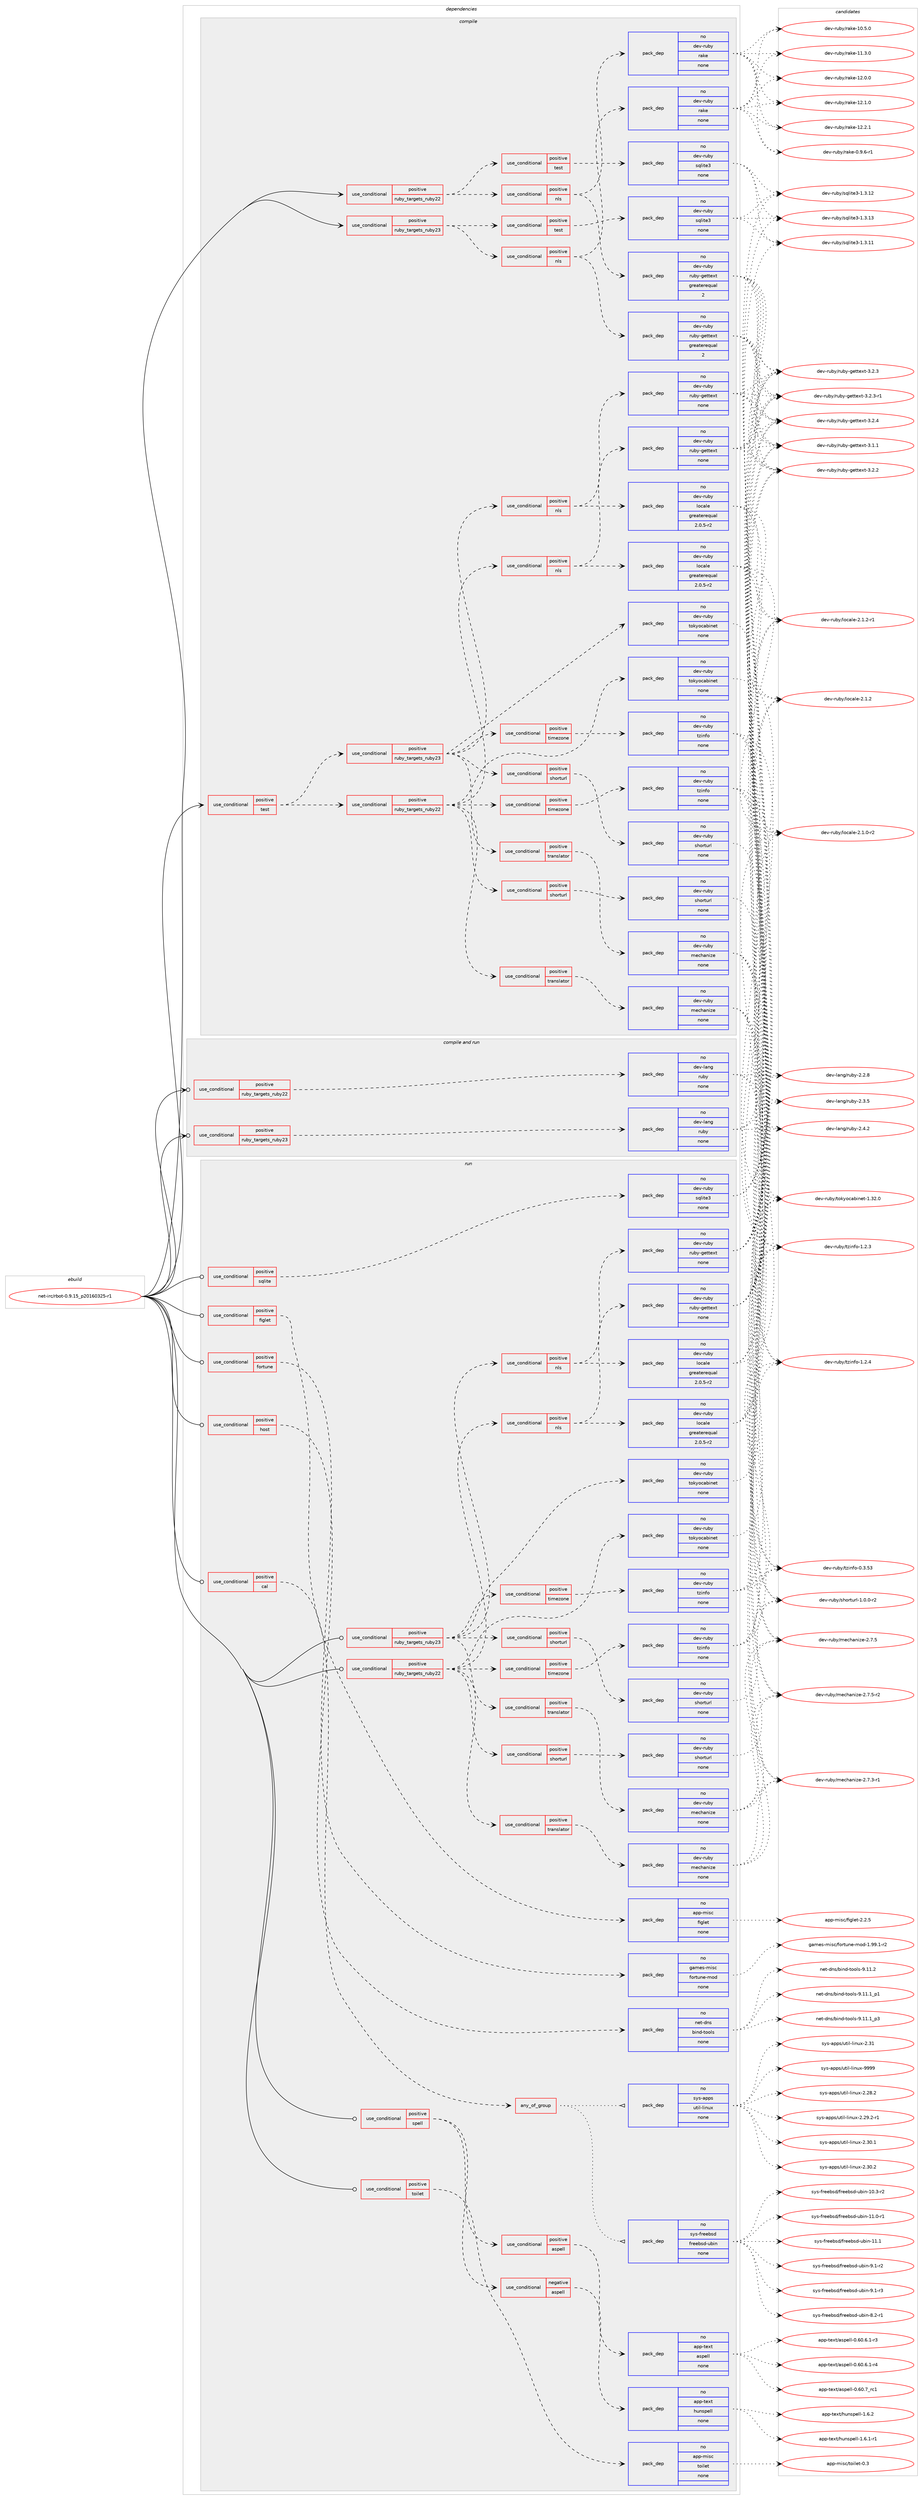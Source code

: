 digraph prolog {

# *************
# Graph options
# *************

newrank=true;
concentrate=true;
compound=true;
graph [rankdir=LR,fontname=Helvetica,fontsize=10,ranksep=1.5];#, ranksep=2.5, nodesep=0.2];
edge  [arrowhead=vee];
node  [fontname=Helvetica,fontsize=10];

# **********
# The ebuild
# **********

subgraph cluster_leftcol {
color=gray;
rank=same;
label=<<i>ebuild</i>>;
id [label="net-irc/rbot-0.9.15_p20160325-r1", color=red, width=4, href="../net-irc/rbot-0.9.15_p20160325-r1.svg"];
}

# ****************
# The dependencies
# ****************

subgraph cluster_midcol {
color=gray;
label=<<i>dependencies</i>>;
subgraph cluster_compile {
fillcolor="#eeeeee";
style=filled;
label=<<i>compile</i>>;
subgraph cond102681 {
dependency415077 [label=<<TABLE BORDER="0" CELLBORDER="1" CELLSPACING="0" CELLPADDING="4"><TR><TD ROWSPAN="3" CELLPADDING="10">use_conditional</TD></TR><TR><TD>positive</TD></TR><TR><TD>ruby_targets_ruby22</TD></TR></TABLE>>, shape=none, color=red];
subgraph cond102682 {
dependency415078 [label=<<TABLE BORDER="0" CELLBORDER="1" CELLSPACING="0" CELLPADDING="4"><TR><TD ROWSPAN="3" CELLPADDING="10">use_conditional</TD></TR><TR><TD>positive</TD></TR><TR><TD>test</TD></TR></TABLE>>, shape=none, color=red];
subgraph pack305506 {
dependency415079 [label=<<TABLE BORDER="0" CELLBORDER="1" CELLSPACING="0" CELLPADDING="4" WIDTH="220"><TR><TD ROWSPAN="6" CELLPADDING="30">pack_dep</TD></TR><TR><TD WIDTH="110">no</TD></TR><TR><TD>dev-ruby</TD></TR><TR><TD>sqlite3</TD></TR><TR><TD>none</TD></TR><TR><TD></TD></TR></TABLE>>, shape=none, color=blue];
}
dependency415078:e -> dependency415079:w [weight=20,style="dashed",arrowhead="vee"];
}
dependency415077:e -> dependency415078:w [weight=20,style="dashed",arrowhead="vee"];
subgraph cond102683 {
dependency415080 [label=<<TABLE BORDER="0" CELLBORDER="1" CELLSPACING="0" CELLPADDING="4"><TR><TD ROWSPAN="3" CELLPADDING="10">use_conditional</TD></TR><TR><TD>positive</TD></TR><TR><TD>nls</TD></TR></TABLE>>, shape=none, color=red];
subgraph pack305507 {
dependency415081 [label=<<TABLE BORDER="0" CELLBORDER="1" CELLSPACING="0" CELLPADDING="4" WIDTH="220"><TR><TD ROWSPAN="6" CELLPADDING="30">pack_dep</TD></TR><TR><TD WIDTH="110">no</TD></TR><TR><TD>dev-ruby</TD></TR><TR><TD>ruby-gettext</TD></TR><TR><TD>greaterequal</TD></TR><TR><TD>2</TD></TR></TABLE>>, shape=none, color=blue];
}
dependency415080:e -> dependency415081:w [weight=20,style="dashed",arrowhead="vee"];
subgraph pack305508 {
dependency415082 [label=<<TABLE BORDER="0" CELLBORDER="1" CELLSPACING="0" CELLPADDING="4" WIDTH="220"><TR><TD ROWSPAN="6" CELLPADDING="30">pack_dep</TD></TR><TR><TD WIDTH="110">no</TD></TR><TR><TD>dev-ruby</TD></TR><TR><TD>rake</TD></TR><TR><TD>none</TD></TR><TR><TD></TD></TR></TABLE>>, shape=none, color=blue];
}
dependency415080:e -> dependency415082:w [weight=20,style="dashed",arrowhead="vee"];
}
dependency415077:e -> dependency415080:w [weight=20,style="dashed",arrowhead="vee"];
}
id:e -> dependency415077:w [weight=20,style="solid",arrowhead="vee"];
subgraph cond102684 {
dependency415083 [label=<<TABLE BORDER="0" CELLBORDER="1" CELLSPACING="0" CELLPADDING="4"><TR><TD ROWSPAN="3" CELLPADDING="10">use_conditional</TD></TR><TR><TD>positive</TD></TR><TR><TD>ruby_targets_ruby23</TD></TR></TABLE>>, shape=none, color=red];
subgraph cond102685 {
dependency415084 [label=<<TABLE BORDER="0" CELLBORDER="1" CELLSPACING="0" CELLPADDING="4"><TR><TD ROWSPAN="3" CELLPADDING="10">use_conditional</TD></TR><TR><TD>positive</TD></TR><TR><TD>test</TD></TR></TABLE>>, shape=none, color=red];
subgraph pack305509 {
dependency415085 [label=<<TABLE BORDER="0" CELLBORDER="1" CELLSPACING="0" CELLPADDING="4" WIDTH="220"><TR><TD ROWSPAN="6" CELLPADDING="30">pack_dep</TD></TR><TR><TD WIDTH="110">no</TD></TR><TR><TD>dev-ruby</TD></TR><TR><TD>sqlite3</TD></TR><TR><TD>none</TD></TR><TR><TD></TD></TR></TABLE>>, shape=none, color=blue];
}
dependency415084:e -> dependency415085:w [weight=20,style="dashed",arrowhead="vee"];
}
dependency415083:e -> dependency415084:w [weight=20,style="dashed",arrowhead="vee"];
subgraph cond102686 {
dependency415086 [label=<<TABLE BORDER="0" CELLBORDER="1" CELLSPACING="0" CELLPADDING="4"><TR><TD ROWSPAN="3" CELLPADDING="10">use_conditional</TD></TR><TR><TD>positive</TD></TR><TR><TD>nls</TD></TR></TABLE>>, shape=none, color=red];
subgraph pack305510 {
dependency415087 [label=<<TABLE BORDER="0" CELLBORDER="1" CELLSPACING="0" CELLPADDING="4" WIDTH="220"><TR><TD ROWSPAN="6" CELLPADDING="30">pack_dep</TD></TR><TR><TD WIDTH="110">no</TD></TR><TR><TD>dev-ruby</TD></TR><TR><TD>ruby-gettext</TD></TR><TR><TD>greaterequal</TD></TR><TR><TD>2</TD></TR></TABLE>>, shape=none, color=blue];
}
dependency415086:e -> dependency415087:w [weight=20,style="dashed",arrowhead="vee"];
subgraph pack305511 {
dependency415088 [label=<<TABLE BORDER="0" CELLBORDER="1" CELLSPACING="0" CELLPADDING="4" WIDTH="220"><TR><TD ROWSPAN="6" CELLPADDING="30">pack_dep</TD></TR><TR><TD WIDTH="110">no</TD></TR><TR><TD>dev-ruby</TD></TR><TR><TD>rake</TD></TR><TR><TD>none</TD></TR><TR><TD></TD></TR></TABLE>>, shape=none, color=blue];
}
dependency415086:e -> dependency415088:w [weight=20,style="dashed",arrowhead="vee"];
}
dependency415083:e -> dependency415086:w [weight=20,style="dashed",arrowhead="vee"];
}
id:e -> dependency415083:w [weight=20,style="solid",arrowhead="vee"];
subgraph cond102687 {
dependency415089 [label=<<TABLE BORDER="0" CELLBORDER="1" CELLSPACING="0" CELLPADDING="4"><TR><TD ROWSPAN="3" CELLPADDING="10">use_conditional</TD></TR><TR><TD>positive</TD></TR><TR><TD>test</TD></TR></TABLE>>, shape=none, color=red];
subgraph cond102688 {
dependency415090 [label=<<TABLE BORDER="0" CELLBORDER="1" CELLSPACING="0" CELLPADDING="4"><TR><TD ROWSPAN="3" CELLPADDING="10">use_conditional</TD></TR><TR><TD>positive</TD></TR><TR><TD>ruby_targets_ruby22</TD></TR></TABLE>>, shape=none, color=red];
subgraph pack305512 {
dependency415091 [label=<<TABLE BORDER="0" CELLBORDER="1" CELLSPACING="0" CELLPADDING="4" WIDTH="220"><TR><TD ROWSPAN="6" CELLPADDING="30">pack_dep</TD></TR><TR><TD WIDTH="110">no</TD></TR><TR><TD>dev-ruby</TD></TR><TR><TD>tokyocabinet</TD></TR><TR><TD>none</TD></TR><TR><TD></TD></TR></TABLE>>, shape=none, color=blue];
}
dependency415090:e -> dependency415091:w [weight=20,style="dashed",arrowhead="vee"];
subgraph cond102689 {
dependency415092 [label=<<TABLE BORDER="0" CELLBORDER="1" CELLSPACING="0" CELLPADDING="4"><TR><TD ROWSPAN="3" CELLPADDING="10">use_conditional</TD></TR><TR><TD>positive</TD></TR><TR><TD>timezone</TD></TR></TABLE>>, shape=none, color=red];
subgraph pack305513 {
dependency415093 [label=<<TABLE BORDER="0" CELLBORDER="1" CELLSPACING="0" CELLPADDING="4" WIDTH="220"><TR><TD ROWSPAN="6" CELLPADDING="30">pack_dep</TD></TR><TR><TD WIDTH="110">no</TD></TR><TR><TD>dev-ruby</TD></TR><TR><TD>tzinfo</TD></TR><TR><TD>none</TD></TR><TR><TD></TD></TR></TABLE>>, shape=none, color=blue];
}
dependency415092:e -> dependency415093:w [weight=20,style="dashed",arrowhead="vee"];
}
dependency415090:e -> dependency415092:w [weight=20,style="dashed",arrowhead="vee"];
subgraph cond102690 {
dependency415094 [label=<<TABLE BORDER="0" CELLBORDER="1" CELLSPACING="0" CELLPADDING="4"><TR><TD ROWSPAN="3" CELLPADDING="10">use_conditional</TD></TR><TR><TD>positive</TD></TR><TR><TD>translator</TD></TR></TABLE>>, shape=none, color=red];
subgraph pack305514 {
dependency415095 [label=<<TABLE BORDER="0" CELLBORDER="1" CELLSPACING="0" CELLPADDING="4" WIDTH="220"><TR><TD ROWSPAN="6" CELLPADDING="30">pack_dep</TD></TR><TR><TD WIDTH="110">no</TD></TR><TR><TD>dev-ruby</TD></TR><TR><TD>mechanize</TD></TR><TR><TD>none</TD></TR><TR><TD></TD></TR></TABLE>>, shape=none, color=blue];
}
dependency415094:e -> dependency415095:w [weight=20,style="dashed",arrowhead="vee"];
}
dependency415090:e -> dependency415094:w [weight=20,style="dashed",arrowhead="vee"];
subgraph cond102691 {
dependency415096 [label=<<TABLE BORDER="0" CELLBORDER="1" CELLSPACING="0" CELLPADDING="4"><TR><TD ROWSPAN="3" CELLPADDING="10">use_conditional</TD></TR><TR><TD>positive</TD></TR><TR><TD>shorturl</TD></TR></TABLE>>, shape=none, color=red];
subgraph pack305515 {
dependency415097 [label=<<TABLE BORDER="0" CELLBORDER="1" CELLSPACING="0" CELLPADDING="4" WIDTH="220"><TR><TD ROWSPAN="6" CELLPADDING="30">pack_dep</TD></TR><TR><TD WIDTH="110">no</TD></TR><TR><TD>dev-ruby</TD></TR><TR><TD>shorturl</TD></TR><TR><TD>none</TD></TR><TR><TD></TD></TR></TABLE>>, shape=none, color=blue];
}
dependency415096:e -> dependency415097:w [weight=20,style="dashed",arrowhead="vee"];
}
dependency415090:e -> dependency415096:w [weight=20,style="dashed",arrowhead="vee"];
subgraph cond102692 {
dependency415098 [label=<<TABLE BORDER="0" CELLBORDER="1" CELLSPACING="0" CELLPADDING="4"><TR><TD ROWSPAN="3" CELLPADDING="10">use_conditional</TD></TR><TR><TD>positive</TD></TR><TR><TD>nls</TD></TR></TABLE>>, shape=none, color=red];
subgraph pack305516 {
dependency415099 [label=<<TABLE BORDER="0" CELLBORDER="1" CELLSPACING="0" CELLPADDING="4" WIDTH="220"><TR><TD ROWSPAN="6" CELLPADDING="30">pack_dep</TD></TR><TR><TD WIDTH="110">no</TD></TR><TR><TD>dev-ruby</TD></TR><TR><TD>ruby-gettext</TD></TR><TR><TD>none</TD></TR><TR><TD></TD></TR></TABLE>>, shape=none, color=blue];
}
dependency415098:e -> dependency415099:w [weight=20,style="dashed",arrowhead="vee"];
subgraph pack305517 {
dependency415100 [label=<<TABLE BORDER="0" CELLBORDER="1" CELLSPACING="0" CELLPADDING="4" WIDTH="220"><TR><TD ROWSPAN="6" CELLPADDING="30">pack_dep</TD></TR><TR><TD WIDTH="110">no</TD></TR><TR><TD>dev-ruby</TD></TR><TR><TD>locale</TD></TR><TR><TD>greaterequal</TD></TR><TR><TD>2.0.5-r2</TD></TR></TABLE>>, shape=none, color=blue];
}
dependency415098:e -> dependency415100:w [weight=20,style="dashed",arrowhead="vee"];
}
dependency415090:e -> dependency415098:w [weight=20,style="dashed",arrowhead="vee"];
}
dependency415089:e -> dependency415090:w [weight=20,style="dashed",arrowhead="vee"];
subgraph cond102693 {
dependency415101 [label=<<TABLE BORDER="0" CELLBORDER="1" CELLSPACING="0" CELLPADDING="4"><TR><TD ROWSPAN="3" CELLPADDING="10">use_conditional</TD></TR><TR><TD>positive</TD></TR><TR><TD>ruby_targets_ruby23</TD></TR></TABLE>>, shape=none, color=red];
subgraph pack305518 {
dependency415102 [label=<<TABLE BORDER="0" CELLBORDER="1" CELLSPACING="0" CELLPADDING="4" WIDTH="220"><TR><TD ROWSPAN="6" CELLPADDING="30">pack_dep</TD></TR><TR><TD WIDTH="110">no</TD></TR><TR><TD>dev-ruby</TD></TR><TR><TD>tokyocabinet</TD></TR><TR><TD>none</TD></TR><TR><TD></TD></TR></TABLE>>, shape=none, color=blue];
}
dependency415101:e -> dependency415102:w [weight=20,style="dashed",arrowhead="vee"];
subgraph cond102694 {
dependency415103 [label=<<TABLE BORDER="0" CELLBORDER="1" CELLSPACING="0" CELLPADDING="4"><TR><TD ROWSPAN="3" CELLPADDING="10">use_conditional</TD></TR><TR><TD>positive</TD></TR><TR><TD>timezone</TD></TR></TABLE>>, shape=none, color=red];
subgraph pack305519 {
dependency415104 [label=<<TABLE BORDER="0" CELLBORDER="1" CELLSPACING="0" CELLPADDING="4" WIDTH="220"><TR><TD ROWSPAN="6" CELLPADDING="30">pack_dep</TD></TR><TR><TD WIDTH="110">no</TD></TR><TR><TD>dev-ruby</TD></TR><TR><TD>tzinfo</TD></TR><TR><TD>none</TD></TR><TR><TD></TD></TR></TABLE>>, shape=none, color=blue];
}
dependency415103:e -> dependency415104:w [weight=20,style="dashed",arrowhead="vee"];
}
dependency415101:e -> dependency415103:w [weight=20,style="dashed",arrowhead="vee"];
subgraph cond102695 {
dependency415105 [label=<<TABLE BORDER="0" CELLBORDER="1" CELLSPACING="0" CELLPADDING="4"><TR><TD ROWSPAN="3" CELLPADDING="10">use_conditional</TD></TR><TR><TD>positive</TD></TR><TR><TD>translator</TD></TR></TABLE>>, shape=none, color=red];
subgraph pack305520 {
dependency415106 [label=<<TABLE BORDER="0" CELLBORDER="1" CELLSPACING="0" CELLPADDING="4" WIDTH="220"><TR><TD ROWSPAN="6" CELLPADDING="30">pack_dep</TD></TR><TR><TD WIDTH="110">no</TD></TR><TR><TD>dev-ruby</TD></TR><TR><TD>mechanize</TD></TR><TR><TD>none</TD></TR><TR><TD></TD></TR></TABLE>>, shape=none, color=blue];
}
dependency415105:e -> dependency415106:w [weight=20,style="dashed",arrowhead="vee"];
}
dependency415101:e -> dependency415105:w [weight=20,style="dashed",arrowhead="vee"];
subgraph cond102696 {
dependency415107 [label=<<TABLE BORDER="0" CELLBORDER="1" CELLSPACING="0" CELLPADDING="4"><TR><TD ROWSPAN="3" CELLPADDING="10">use_conditional</TD></TR><TR><TD>positive</TD></TR><TR><TD>shorturl</TD></TR></TABLE>>, shape=none, color=red];
subgraph pack305521 {
dependency415108 [label=<<TABLE BORDER="0" CELLBORDER="1" CELLSPACING="0" CELLPADDING="4" WIDTH="220"><TR><TD ROWSPAN="6" CELLPADDING="30">pack_dep</TD></TR><TR><TD WIDTH="110">no</TD></TR><TR><TD>dev-ruby</TD></TR><TR><TD>shorturl</TD></TR><TR><TD>none</TD></TR><TR><TD></TD></TR></TABLE>>, shape=none, color=blue];
}
dependency415107:e -> dependency415108:w [weight=20,style="dashed",arrowhead="vee"];
}
dependency415101:e -> dependency415107:w [weight=20,style="dashed",arrowhead="vee"];
subgraph cond102697 {
dependency415109 [label=<<TABLE BORDER="0" CELLBORDER="1" CELLSPACING="0" CELLPADDING="4"><TR><TD ROWSPAN="3" CELLPADDING="10">use_conditional</TD></TR><TR><TD>positive</TD></TR><TR><TD>nls</TD></TR></TABLE>>, shape=none, color=red];
subgraph pack305522 {
dependency415110 [label=<<TABLE BORDER="0" CELLBORDER="1" CELLSPACING="0" CELLPADDING="4" WIDTH="220"><TR><TD ROWSPAN="6" CELLPADDING="30">pack_dep</TD></TR><TR><TD WIDTH="110">no</TD></TR><TR><TD>dev-ruby</TD></TR><TR><TD>ruby-gettext</TD></TR><TR><TD>none</TD></TR><TR><TD></TD></TR></TABLE>>, shape=none, color=blue];
}
dependency415109:e -> dependency415110:w [weight=20,style="dashed",arrowhead="vee"];
subgraph pack305523 {
dependency415111 [label=<<TABLE BORDER="0" CELLBORDER="1" CELLSPACING="0" CELLPADDING="4" WIDTH="220"><TR><TD ROWSPAN="6" CELLPADDING="30">pack_dep</TD></TR><TR><TD WIDTH="110">no</TD></TR><TR><TD>dev-ruby</TD></TR><TR><TD>locale</TD></TR><TR><TD>greaterequal</TD></TR><TR><TD>2.0.5-r2</TD></TR></TABLE>>, shape=none, color=blue];
}
dependency415109:e -> dependency415111:w [weight=20,style="dashed",arrowhead="vee"];
}
dependency415101:e -> dependency415109:w [weight=20,style="dashed",arrowhead="vee"];
}
dependency415089:e -> dependency415101:w [weight=20,style="dashed",arrowhead="vee"];
}
id:e -> dependency415089:w [weight=20,style="solid",arrowhead="vee"];
}
subgraph cluster_compileandrun {
fillcolor="#eeeeee";
style=filled;
label=<<i>compile and run</i>>;
subgraph cond102698 {
dependency415112 [label=<<TABLE BORDER="0" CELLBORDER="1" CELLSPACING="0" CELLPADDING="4"><TR><TD ROWSPAN="3" CELLPADDING="10">use_conditional</TD></TR><TR><TD>positive</TD></TR><TR><TD>ruby_targets_ruby22</TD></TR></TABLE>>, shape=none, color=red];
subgraph pack305524 {
dependency415113 [label=<<TABLE BORDER="0" CELLBORDER="1" CELLSPACING="0" CELLPADDING="4" WIDTH="220"><TR><TD ROWSPAN="6" CELLPADDING="30">pack_dep</TD></TR><TR><TD WIDTH="110">no</TD></TR><TR><TD>dev-lang</TD></TR><TR><TD>ruby</TD></TR><TR><TD>none</TD></TR><TR><TD></TD></TR></TABLE>>, shape=none, color=blue];
}
dependency415112:e -> dependency415113:w [weight=20,style="dashed",arrowhead="vee"];
}
id:e -> dependency415112:w [weight=20,style="solid",arrowhead="odotvee"];
subgraph cond102699 {
dependency415114 [label=<<TABLE BORDER="0" CELLBORDER="1" CELLSPACING="0" CELLPADDING="4"><TR><TD ROWSPAN="3" CELLPADDING="10">use_conditional</TD></TR><TR><TD>positive</TD></TR><TR><TD>ruby_targets_ruby23</TD></TR></TABLE>>, shape=none, color=red];
subgraph pack305525 {
dependency415115 [label=<<TABLE BORDER="0" CELLBORDER="1" CELLSPACING="0" CELLPADDING="4" WIDTH="220"><TR><TD ROWSPAN="6" CELLPADDING="30">pack_dep</TD></TR><TR><TD WIDTH="110">no</TD></TR><TR><TD>dev-lang</TD></TR><TR><TD>ruby</TD></TR><TR><TD>none</TD></TR><TR><TD></TD></TR></TABLE>>, shape=none, color=blue];
}
dependency415114:e -> dependency415115:w [weight=20,style="dashed",arrowhead="vee"];
}
id:e -> dependency415114:w [weight=20,style="solid",arrowhead="odotvee"];
}
subgraph cluster_run {
fillcolor="#eeeeee";
style=filled;
label=<<i>run</i>>;
subgraph cond102700 {
dependency415116 [label=<<TABLE BORDER="0" CELLBORDER="1" CELLSPACING="0" CELLPADDING="4"><TR><TD ROWSPAN="3" CELLPADDING="10">use_conditional</TD></TR><TR><TD>positive</TD></TR><TR><TD>cal</TD></TR></TABLE>>, shape=none, color=red];
subgraph any6699 {
dependency415117 [label=<<TABLE BORDER="0" CELLBORDER="1" CELLSPACING="0" CELLPADDING="4"><TR><TD CELLPADDING="10">any_of_group</TD></TR></TABLE>>, shape=none, color=red];subgraph pack305526 {
dependency415118 [label=<<TABLE BORDER="0" CELLBORDER="1" CELLSPACING="0" CELLPADDING="4" WIDTH="220"><TR><TD ROWSPAN="6" CELLPADDING="30">pack_dep</TD></TR><TR><TD WIDTH="110">no</TD></TR><TR><TD>sys-apps</TD></TR><TR><TD>util-linux</TD></TR><TR><TD>none</TD></TR><TR><TD></TD></TR></TABLE>>, shape=none, color=blue];
}
dependency415117:e -> dependency415118:w [weight=20,style="dotted",arrowhead="oinv"];
subgraph pack305527 {
dependency415119 [label=<<TABLE BORDER="0" CELLBORDER="1" CELLSPACING="0" CELLPADDING="4" WIDTH="220"><TR><TD ROWSPAN="6" CELLPADDING="30">pack_dep</TD></TR><TR><TD WIDTH="110">no</TD></TR><TR><TD>sys-freebsd</TD></TR><TR><TD>freebsd-ubin</TD></TR><TR><TD>none</TD></TR><TR><TD></TD></TR></TABLE>>, shape=none, color=blue];
}
dependency415117:e -> dependency415119:w [weight=20,style="dotted",arrowhead="oinv"];
}
dependency415116:e -> dependency415117:w [weight=20,style="dashed",arrowhead="vee"];
}
id:e -> dependency415116:w [weight=20,style="solid",arrowhead="odot"];
subgraph cond102701 {
dependency415120 [label=<<TABLE BORDER="0" CELLBORDER="1" CELLSPACING="0" CELLPADDING="4"><TR><TD ROWSPAN="3" CELLPADDING="10">use_conditional</TD></TR><TR><TD>positive</TD></TR><TR><TD>figlet</TD></TR></TABLE>>, shape=none, color=red];
subgraph pack305528 {
dependency415121 [label=<<TABLE BORDER="0" CELLBORDER="1" CELLSPACING="0" CELLPADDING="4" WIDTH="220"><TR><TD ROWSPAN="6" CELLPADDING="30">pack_dep</TD></TR><TR><TD WIDTH="110">no</TD></TR><TR><TD>app-misc</TD></TR><TR><TD>figlet</TD></TR><TR><TD>none</TD></TR><TR><TD></TD></TR></TABLE>>, shape=none, color=blue];
}
dependency415120:e -> dependency415121:w [weight=20,style="dashed",arrowhead="vee"];
}
id:e -> dependency415120:w [weight=20,style="solid",arrowhead="odot"];
subgraph cond102702 {
dependency415122 [label=<<TABLE BORDER="0" CELLBORDER="1" CELLSPACING="0" CELLPADDING="4"><TR><TD ROWSPAN="3" CELLPADDING="10">use_conditional</TD></TR><TR><TD>positive</TD></TR><TR><TD>fortune</TD></TR></TABLE>>, shape=none, color=red];
subgraph pack305529 {
dependency415123 [label=<<TABLE BORDER="0" CELLBORDER="1" CELLSPACING="0" CELLPADDING="4" WIDTH="220"><TR><TD ROWSPAN="6" CELLPADDING="30">pack_dep</TD></TR><TR><TD WIDTH="110">no</TD></TR><TR><TD>games-misc</TD></TR><TR><TD>fortune-mod</TD></TR><TR><TD>none</TD></TR><TR><TD></TD></TR></TABLE>>, shape=none, color=blue];
}
dependency415122:e -> dependency415123:w [weight=20,style="dashed",arrowhead="vee"];
}
id:e -> dependency415122:w [weight=20,style="solid",arrowhead="odot"];
subgraph cond102703 {
dependency415124 [label=<<TABLE BORDER="0" CELLBORDER="1" CELLSPACING="0" CELLPADDING="4"><TR><TD ROWSPAN="3" CELLPADDING="10">use_conditional</TD></TR><TR><TD>positive</TD></TR><TR><TD>host</TD></TR></TABLE>>, shape=none, color=red];
subgraph pack305530 {
dependency415125 [label=<<TABLE BORDER="0" CELLBORDER="1" CELLSPACING="0" CELLPADDING="4" WIDTH="220"><TR><TD ROWSPAN="6" CELLPADDING="30">pack_dep</TD></TR><TR><TD WIDTH="110">no</TD></TR><TR><TD>net-dns</TD></TR><TR><TD>bind-tools</TD></TR><TR><TD>none</TD></TR><TR><TD></TD></TR></TABLE>>, shape=none, color=blue];
}
dependency415124:e -> dependency415125:w [weight=20,style="dashed",arrowhead="vee"];
}
id:e -> dependency415124:w [weight=20,style="solid",arrowhead="odot"];
subgraph cond102704 {
dependency415126 [label=<<TABLE BORDER="0" CELLBORDER="1" CELLSPACING="0" CELLPADDING="4"><TR><TD ROWSPAN="3" CELLPADDING="10">use_conditional</TD></TR><TR><TD>positive</TD></TR><TR><TD>ruby_targets_ruby22</TD></TR></TABLE>>, shape=none, color=red];
subgraph pack305531 {
dependency415127 [label=<<TABLE BORDER="0" CELLBORDER="1" CELLSPACING="0" CELLPADDING="4" WIDTH="220"><TR><TD ROWSPAN="6" CELLPADDING="30">pack_dep</TD></TR><TR><TD WIDTH="110">no</TD></TR><TR><TD>dev-ruby</TD></TR><TR><TD>tokyocabinet</TD></TR><TR><TD>none</TD></TR><TR><TD></TD></TR></TABLE>>, shape=none, color=blue];
}
dependency415126:e -> dependency415127:w [weight=20,style="dashed",arrowhead="vee"];
subgraph cond102705 {
dependency415128 [label=<<TABLE BORDER="0" CELLBORDER="1" CELLSPACING="0" CELLPADDING="4"><TR><TD ROWSPAN="3" CELLPADDING="10">use_conditional</TD></TR><TR><TD>positive</TD></TR><TR><TD>timezone</TD></TR></TABLE>>, shape=none, color=red];
subgraph pack305532 {
dependency415129 [label=<<TABLE BORDER="0" CELLBORDER="1" CELLSPACING="0" CELLPADDING="4" WIDTH="220"><TR><TD ROWSPAN="6" CELLPADDING="30">pack_dep</TD></TR><TR><TD WIDTH="110">no</TD></TR><TR><TD>dev-ruby</TD></TR><TR><TD>tzinfo</TD></TR><TR><TD>none</TD></TR><TR><TD></TD></TR></TABLE>>, shape=none, color=blue];
}
dependency415128:e -> dependency415129:w [weight=20,style="dashed",arrowhead="vee"];
}
dependency415126:e -> dependency415128:w [weight=20,style="dashed",arrowhead="vee"];
subgraph cond102706 {
dependency415130 [label=<<TABLE BORDER="0" CELLBORDER="1" CELLSPACING="0" CELLPADDING="4"><TR><TD ROWSPAN="3" CELLPADDING="10">use_conditional</TD></TR><TR><TD>positive</TD></TR><TR><TD>translator</TD></TR></TABLE>>, shape=none, color=red];
subgraph pack305533 {
dependency415131 [label=<<TABLE BORDER="0" CELLBORDER="1" CELLSPACING="0" CELLPADDING="4" WIDTH="220"><TR><TD ROWSPAN="6" CELLPADDING="30">pack_dep</TD></TR><TR><TD WIDTH="110">no</TD></TR><TR><TD>dev-ruby</TD></TR><TR><TD>mechanize</TD></TR><TR><TD>none</TD></TR><TR><TD></TD></TR></TABLE>>, shape=none, color=blue];
}
dependency415130:e -> dependency415131:w [weight=20,style="dashed",arrowhead="vee"];
}
dependency415126:e -> dependency415130:w [weight=20,style="dashed",arrowhead="vee"];
subgraph cond102707 {
dependency415132 [label=<<TABLE BORDER="0" CELLBORDER="1" CELLSPACING="0" CELLPADDING="4"><TR><TD ROWSPAN="3" CELLPADDING="10">use_conditional</TD></TR><TR><TD>positive</TD></TR><TR><TD>shorturl</TD></TR></TABLE>>, shape=none, color=red];
subgraph pack305534 {
dependency415133 [label=<<TABLE BORDER="0" CELLBORDER="1" CELLSPACING="0" CELLPADDING="4" WIDTH="220"><TR><TD ROWSPAN="6" CELLPADDING="30">pack_dep</TD></TR><TR><TD WIDTH="110">no</TD></TR><TR><TD>dev-ruby</TD></TR><TR><TD>shorturl</TD></TR><TR><TD>none</TD></TR><TR><TD></TD></TR></TABLE>>, shape=none, color=blue];
}
dependency415132:e -> dependency415133:w [weight=20,style="dashed",arrowhead="vee"];
}
dependency415126:e -> dependency415132:w [weight=20,style="dashed",arrowhead="vee"];
subgraph cond102708 {
dependency415134 [label=<<TABLE BORDER="0" CELLBORDER="1" CELLSPACING="0" CELLPADDING="4"><TR><TD ROWSPAN="3" CELLPADDING="10">use_conditional</TD></TR><TR><TD>positive</TD></TR><TR><TD>nls</TD></TR></TABLE>>, shape=none, color=red];
subgraph pack305535 {
dependency415135 [label=<<TABLE BORDER="0" CELLBORDER="1" CELLSPACING="0" CELLPADDING="4" WIDTH="220"><TR><TD ROWSPAN="6" CELLPADDING="30">pack_dep</TD></TR><TR><TD WIDTH="110">no</TD></TR><TR><TD>dev-ruby</TD></TR><TR><TD>ruby-gettext</TD></TR><TR><TD>none</TD></TR><TR><TD></TD></TR></TABLE>>, shape=none, color=blue];
}
dependency415134:e -> dependency415135:w [weight=20,style="dashed",arrowhead="vee"];
subgraph pack305536 {
dependency415136 [label=<<TABLE BORDER="0" CELLBORDER="1" CELLSPACING="0" CELLPADDING="4" WIDTH="220"><TR><TD ROWSPAN="6" CELLPADDING="30">pack_dep</TD></TR><TR><TD WIDTH="110">no</TD></TR><TR><TD>dev-ruby</TD></TR><TR><TD>locale</TD></TR><TR><TD>greaterequal</TD></TR><TR><TD>2.0.5-r2</TD></TR></TABLE>>, shape=none, color=blue];
}
dependency415134:e -> dependency415136:w [weight=20,style="dashed",arrowhead="vee"];
}
dependency415126:e -> dependency415134:w [weight=20,style="dashed",arrowhead="vee"];
}
id:e -> dependency415126:w [weight=20,style="solid",arrowhead="odot"];
subgraph cond102709 {
dependency415137 [label=<<TABLE BORDER="0" CELLBORDER="1" CELLSPACING="0" CELLPADDING="4"><TR><TD ROWSPAN="3" CELLPADDING="10">use_conditional</TD></TR><TR><TD>positive</TD></TR><TR><TD>ruby_targets_ruby23</TD></TR></TABLE>>, shape=none, color=red];
subgraph pack305537 {
dependency415138 [label=<<TABLE BORDER="0" CELLBORDER="1" CELLSPACING="0" CELLPADDING="4" WIDTH="220"><TR><TD ROWSPAN="6" CELLPADDING="30">pack_dep</TD></TR><TR><TD WIDTH="110">no</TD></TR><TR><TD>dev-ruby</TD></TR><TR><TD>tokyocabinet</TD></TR><TR><TD>none</TD></TR><TR><TD></TD></TR></TABLE>>, shape=none, color=blue];
}
dependency415137:e -> dependency415138:w [weight=20,style="dashed",arrowhead="vee"];
subgraph cond102710 {
dependency415139 [label=<<TABLE BORDER="0" CELLBORDER="1" CELLSPACING="0" CELLPADDING="4"><TR><TD ROWSPAN="3" CELLPADDING="10">use_conditional</TD></TR><TR><TD>positive</TD></TR><TR><TD>timezone</TD></TR></TABLE>>, shape=none, color=red];
subgraph pack305538 {
dependency415140 [label=<<TABLE BORDER="0" CELLBORDER="1" CELLSPACING="0" CELLPADDING="4" WIDTH="220"><TR><TD ROWSPAN="6" CELLPADDING="30">pack_dep</TD></TR><TR><TD WIDTH="110">no</TD></TR><TR><TD>dev-ruby</TD></TR><TR><TD>tzinfo</TD></TR><TR><TD>none</TD></TR><TR><TD></TD></TR></TABLE>>, shape=none, color=blue];
}
dependency415139:e -> dependency415140:w [weight=20,style="dashed",arrowhead="vee"];
}
dependency415137:e -> dependency415139:w [weight=20,style="dashed",arrowhead="vee"];
subgraph cond102711 {
dependency415141 [label=<<TABLE BORDER="0" CELLBORDER="1" CELLSPACING="0" CELLPADDING="4"><TR><TD ROWSPAN="3" CELLPADDING="10">use_conditional</TD></TR><TR><TD>positive</TD></TR><TR><TD>translator</TD></TR></TABLE>>, shape=none, color=red];
subgraph pack305539 {
dependency415142 [label=<<TABLE BORDER="0" CELLBORDER="1" CELLSPACING="0" CELLPADDING="4" WIDTH="220"><TR><TD ROWSPAN="6" CELLPADDING="30">pack_dep</TD></TR><TR><TD WIDTH="110">no</TD></TR><TR><TD>dev-ruby</TD></TR><TR><TD>mechanize</TD></TR><TR><TD>none</TD></TR><TR><TD></TD></TR></TABLE>>, shape=none, color=blue];
}
dependency415141:e -> dependency415142:w [weight=20,style="dashed",arrowhead="vee"];
}
dependency415137:e -> dependency415141:w [weight=20,style="dashed",arrowhead="vee"];
subgraph cond102712 {
dependency415143 [label=<<TABLE BORDER="0" CELLBORDER="1" CELLSPACING="0" CELLPADDING="4"><TR><TD ROWSPAN="3" CELLPADDING="10">use_conditional</TD></TR><TR><TD>positive</TD></TR><TR><TD>shorturl</TD></TR></TABLE>>, shape=none, color=red];
subgraph pack305540 {
dependency415144 [label=<<TABLE BORDER="0" CELLBORDER="1" CELLSPACING="0" CELLPADDING="4" WIDTH="220"><TR><TD ROWSPAN="6" CELLPADDING="30">pack_dep</TD></TR><TR><TD WIDTH="110">no</TD></TR><TR><TD>dev-ruby</TD></TR><TR><TD>shorturl</TD></TR><TR><TD>none</TD></TR><TR><TD></TD></TR></TABLE>>, shape=none, color=blue];
}
dependency415143:e -> dependency415144:w [weight=20,style="dashed",arrowhead="vee"];
}
dependency415137:e -> dependency415143:w [weight=20,style="dashed",arrowhead="vee"];
subgraph cond102713 {
dependency415145 [label=<<TABLE BORDER="0" CELLBORDER="1" CELLSPACING="0" CELLPADDING="4"><TR><TD ROWSPAN="3" CELLPADDING="10">use_conditional</TD></TR><TR><TD>positive</TD></TR><TR><TD>nls</TD></TR></TABLE>>, shape=none, color=red];
subgraph pack305541 {
dependency415146 [label=<<TABLE BORDER="0" CELLBORDER="1" CELLSPACING="0" CELLPADDING="4" WIDTH="220"><TR><TD ROWSPAN="6" CELLPADDING="30">pack_dep</TD></TR><TR><TD WIDTH="110">no</TD></TR><TR><TD>dev-ruby</TD></TR><TR><TD>ruby-gettext</TD></TR><TR><TD>none</TD></TR><TR><TD></TD></TR></TABLE>>, shape=none, color=blue];
}
dependency415145:e -> dependency415146:w [weight=20,style="dashed",arrowhead="vee"];
subgraph pack305542 {
dependency415147 [label=<<TABLE BORDER="0" CELLBORDER="1" CELLSPACING="0" CELLPADDING="4" WIDTH="220"><TR><TD ROWSPAN="6" CELLPADDING="30">pack_dep</TD></TR><TR><TD WIDTH="110">no</TD></TR><TR><TD>dev-ruby</TD></TR><TR><TD>locale</TD></TR><TR><TD>greaterequal</TD></TR><TR><TD>2.0.5-r2</TD></TR></TABLE>>, shape=none, color=blue];
}
dependency415145:e -> dependency415147:w [weight=20,style="dashed",arrowhead="vee"];
}
dependency415137:e -> dependency415145:w [weight=20,style="dashed",arrowhead="vee"];
}
id:e -> dependency415137:w [weight=20,style="solid",arrowhead="odot"];
subgraph cond102714 {
dependency415148 [label=<<TABLE BORDER="0" CELLBORDER="1" CELLSPACING="0" CELLPADDING="4"><TR><TD ROWSPAN="3" CELLPADDING="10">use_conditional</TD></TR><TR><TD>positive</TD></TR><TR><TD>spell</TD></TR></TABLE>>, shape=none, color=red];
subgraph cond102715 {
dependency415149 [label=<<TABLE BORDER="0" CELLBORDER="1" CELLSPACING="0" CELLPADDING="4"><TR><TD ROWSPAN="3" CELLPADDING="10">use_conditional</TD></TR><TR><TD>positive</TD></TR><TR><TD>aspell</TD></TR></TABLE>>, shape=none, color=red];
subgraph pack305543 {
dependency415150 [label=<<TABLE BORDER="0" CELLBORDER="1" CELLSPACING="0" CELLPADDING="4" WIDTH="220"><TR><TD ROWSPAN="6" CELLPADDING="30">pack_dep</TD></TR><TR><TD WIDTH="110">no</TD></TR><TR><TD>app-text</TD></TR><TR><TD>aspell</TD></TR><TR><TD>none</TD></TR><TR><TD></TD></TR></TABLE>>, shape=none, color=blue];
}
dependency415149:e -> dependency415150:w [weight=20,style="dashed",arrowhead="vee"];
}
dependency415148:e -> dependency415149:w [weight=20,style="dashed",arrowhead="vee"];
subgraph cond102716 {
dependency415151 [label=<<TABLE BORDER="0" CELLBORDER="1" CELLSPACING="0" CELLPADDING="4"><TR><TD ROWSPAN="3" CELLPADDING="10">use_conditional</TD></TR><TR><TD>negative</TD></TR><TR><TD>aspell</TD></TR></TABLE>>, shape=none, color=red];
subgraph pack305544 {
dependency415152 [label=<<TABLE BORDER="0" CELLBORDER="1" CELLSPACING="0" CELLPADDING="4" WIDTH="220"><TR><TD ROWSPAN="6" CELLPADDING="30">pack_dep</TD></TR><TR><TD WIDTH="110">no</TD></TR><TR><TD>app-text</TD></TR><TR><TD>hunspell</TD></TR><TR><TD>none</TD></TR><TR><TD></TD></TR></TABLE>>, shape=none, color=blue];
}
dependency415151:e -> dependency415152:w [weight=20,style="dashed",arrowhead="vee"];
}
dependency415148:e -> dependency415151:w [weight=20,style="dashed",arrowhead="vee"];
}
id:e -> dependency415148:w [weight=20,style="solid",arrowhead="odot"];
subgraph cond102717 {
dependency415153 [label=<<TABLE BORDER="0" CELLBORDER="1" CELLSPACING="0" CELLPADDING="4"><TR><TD ROWSPAN="3" CELLPADDING="10">use_conditional</TD></TR><TR><TD>positive</TD></TR><TR><TD>sqlite</TD></TR></TABLE>>, shape=none, color=red];
subgraph pack305545 {
dependency415154 [label=<<TABLE BORDER="0" CELLBORDER="1" CELLSPACING="0" CELLPADDING="4" WIDTH="220"><TR><TD ROWSPAN="6" CELLPADDING="30">pack_dep</TD></TR><TR><TD WIDTH="110">no</TD></TR><TR><TD>dev-ruby</TD></TR><TR><TD>sqlite3</TD></TR><TR><TD>none</TD></TR><TR><TD></TD></TR></TABLE>>, shape=none, color=blue];
}
dependency415153:e -> dependency415154:w [weight=20,style="dashed",arrowhead="vee"];
}
id:e -> dependency415153:w [weight=20,style="solid",arrowhead="odot"];
subgraph cond102718 {
dependency415155 [label=<<TABLE BORDER="0" CELLBORDER="1" CELLSPACING="0" CELLPADDING="4"><TR><TD ROWSPAN="3" CELLPADDING="10">use_conditional</TD></TR><TR><TD>positive</TD></TR><TR><TD>toilet</TD></TR></TABLE>>, shape=none, color=red];
subgraph pack305546 {
dependency415156 [label=<<TABLE BORDER="0" CELLBORDER="1" CELLSPACING="0" CELLPADDING="4" WIDTH="220"><TR><TD ROWSPAN="6" CELLPADDING="30">pack_dep</TD></TR><TR><TD WIDTH="110">no</TD></TR><TR><TD>app-misc</TD></TR><TR><TD>toilet</TD></TR><TR><TD>none</TD></TR><TR><TD></TD></TR></TABLE>>, shape=none, color=blue];
}
dependency415155:e -> dependency415156:w [weight=20,style="dashed",arrowhead="vee"];
}
id:e -> dependency415155:w [weight=20,style="solid",arrowhead="odot"];
}
}

# **************
# The candidates
# **************

subgraph cluster_choices {
rank=same;
color=gray;
label=<<i>candidates</i>>;

subgraph choice305506 {
color=black;
nodesep=1;
choice1001011184511411798121471151131081051161015145494651464949 [label="dev-ruby/sqlite3-1.3.11", color=red, width=4,href="../dev-ruby/sqlite3-1.3.11.svg"];
choice1001011184511411798121471151131081051161015145494651464950 [label="dev-ruby/sqlite3-1.3.12", color=red, width=4,href="../dev-ruby/sqlite3-1.3.12.svg"];
choice1001011184511411798121471151131081051161015145494651464951 [label="dev-ruby/sqlite3-1.3.13", color=red, width=4,href="../dev-ruby/sqlite3-1.3.13.svg"];
dependency415079:e -> choice1001011184511411798121471151131081051161015145494651464949:w [style=dotted,weight="100"];
dependency415079:e -> choice1001011184511411798121471151131081051161015145494651464950:w [style=dotted,weight="100"];
dependency415079:e -> choice1001011184511411798121471151131081051161015145494651464951:w [style=dotted,weight="100"];
}
subgraph choice305507 {
color=black;
nodesep=1;
choice1001011184511411798121471141179812145103101116116101120116455146494649 [label="dev-ruby/ruby-gettext-3.1.1", color=red, width=4,href="../dev-ruby/ruby-gettext-3.1.1.svg"];
choice1001011184511411798121471141179812145103101116116101120116455146504650 [label="dev-ruby/ruby-gettext-3.2.2", color=red, width=4,href="../dev-ruby/ruby-gettext-3.2.2.svg"];
choice1001011184511411798121471141179812145103101116116101120116455146504651 [label="dev-ruby/ruby-gettext-3.2.3", color=red, width=4,href="../dev-ruby/ruby-gettext-3.2.3.svg"];
choice10010111845114117981214711411798121451031011161161011201164551465046514511449 [label="dev-ruby/ruby-gettext-3.2.3-r1", color=red, width=4,href="../dev-ruby/ruby-gettext-3.2.3-r1.svg"];
choice1001011184511411798121471141179812145103101116116101120116455146504652 [label="dev-ruby/ruby-gettext-3.2.4", color=red, width=4,href="../dev-ruby/ruby-gettext-3.2.4.svg"];
dependency415081:e -> choice1001011184511411798121471141179812145103101116116101120116455146494649:w [style=dotted,weight="100"];
dependency415081:e -> choice1001011184511411798121471141179812145103101116116101120116455146504650:w [style=dotted,weight="100"];
dependency415081:e -> choice1001011184511411798121471141179812145103101116116101120116455146504651:w [style=dotted,weight="100"];
dependency415081:e -> choice10010111845114117981214711411798121451031011161161011201164551465046514511449:w [style=dotted,weight="100"];
dependency415081:e -> choice1001011184511411798121471141179812145103101116116101120116455146504652:w [style=dotted,weight="100"];
}
subgraph choice305508 {
color=black;
nodesep=1;
choice100101118451141179812147114971071014548465746544511449 [label="dev-ruby/rake-0.9.6-r1", color=red, width=4,href="../dev-ruby/rake-0.9.6-r1.svg"];
choice1001011184511411798121471149710710145494846534648 [label="dev-ruby/rake-10.5.0", color=red, width=4,href="../dev-ruby/rake-10.5.0.svg"];
choice1001011184511411798121471149710710145494946514648 [label="dev-ruby/rake-11.3.0", color=red, width=4,href="../dev-ruby/rake-11.3.0.svg"];
choice1001011184511411798121471149710710145495046484648 [label="dev-ruby/rake-12.0.0", color=red, width=4,href="../dev-ruby/rake-12.0.0.svg"];
choice1001011184511411798121471149710710145495046494648 [label="dev-ruby/rake-12.1.0", color=red, width=4,href="../dev-ruby/rake-12.1.0.svg"];
choice1001011184511411798121471149710710145495046504649 [label="dev-ruby/rake-12.2.1", color=red, width=4,href="../dev-ruby/rake-12.2.1.svg"];
dependency415082:e -> choice100101118451141179812147114971071014548465746544511449:w [style=dotted,weight="100"];
dependency415082:e -> choice1001011184511411798121471149710710145494846534648:w [style=dotted,weight="100"];
dependency415082:e -> choice1001011184511411798121471149710710145494946514648:w [style=dotted,weight="100"];
dependency415082:e -> choice1001011184511411798121471149710710145495046484648:w [style=dotted,weight="100"];
dependency415082:e -> choice1001011184511411798121471149710710145495046494648:w [style=dotted,weight="100"];
dependency415082:e -> choice1001011184511411798121471149710710145495046504649:w [style=dotted,weight="100"];
}
subgraph choice305509 {
color=black;
nodesep=1;
choice1001011184511411798121471151131081051161015145494651464949 [label="dev-ruby/sqlite3-1.3.11", color=red, width=4,href="../dev-ruby/sqlite3-1.3.11.svg"];
choice1001011184511411798121471151131081051161015145494651464950 [label="dev-ruby/sqlite3-1.3.12", color=red, width=4,href="../dev-ruby/sqlite3-1.3.12.svg"];
choice1001011184511411798121471151131081051161015145494651464951 [label="dev-ruby/sqlite3-1.3.13", color=red, width=4,href="../dev-ruby/sqlite3-1.3.13.svg"];
dependency415085:e -> choice1001011184511411798121471151131081051161015145494651464949:w [style=dotted,weight="100"];
dependency415085:e -> choice1001011184511411798121471151131081051161015145494651464950:w [style=dotted,weight="100"];
dependency415085:e -> choice1001011184511411798121471151131081051161015145494651464951:w [style=dotted,weight="100"];
}
subgraph choice305510 {
color=black;
nodesep=1;
choice1001011184511411798121471141179812145103101116116101120116455146494649 [label="dev-ruby/ruby-gettext-3.1.1", color=red, width=4,href="../dev-ruby/ruby-gettext-3.1.1.svg"];
choice1001011184511411798121471141179812145103101116116101120116455146504650 [label="dev-ruby/ruby-gettext-3.2.2", color=red, width=4,href="../dev-ruby/ruby-gettext-3.2.2.svg"];
choice1001011184511411798121471141179812145103101116116101120116455146504651 [label="dev-ruby/ruby-gettext-3.2.3", color=red, width=4,href="../dev-ruby/ruby-gettext-3.2.3.svg"];
choice10010111845114117981214711411798121451031011161161011201164551465046514511449 [label="dev-ruby/ruby-gettext-3.2.3-r1", color=red, width=4,href="../dev-ruby/ruby-gettext-3.2.3-r1.svg"];
choice1001011184511411798121471141179812145103101116116101120116455146504652 [label="dev-ruby/ruby-gettext-3.2.4", color=red, width=4,href="../dev-ruby/ruby-gettext-3.2.4.svg"];
dependency415087:e -> choice1001011184511411798121471141179812145103101116116101120116455146494649:w [style=dotted,weight="100"];
dependency415087:e -> choice1001011184511411798121471141179812145103101116116101120116455146504650:w [style=dotted,weight="100"];
dependency415087:e -> choice1001011184511411798121471141179812145103101116116101120116455146504651:w [style=dotted,weight="100"];
dependency415087:e -> choice10010111845114117981214711411798121451031011161161011201164551465046514511449:w [style=dotted,weight="100"];
dependency415087:e -> choice1001011184511411798121471141179812145103101116116101120116455146504652:w [style=dotted,weight="100"];
}
subgraph choice305511 {
color=black;
nodesep=1;
choice100101118451141179812147114971071014548465746544511449 [label="dev-ruby/rake-0.9.6-r1", color=red, width=4,href="../dev-ruby/rake-0.9.6-r1.svg"];
choice1001011184511411798121471149710710145494846534648 [label="dev-ruby/rake-10.5.0", color=red, width=4,href="../dev-ruby/rake-10.5.0.svg"];
choice1001011184511411798121471149710710145494946514648 [label="dev-ruby/rake-11.3.0", color=red, width=4,href="../dev-ruby/rake-11.3.0.svg"];
choice1001011184511411798121471149710710145495046484648 [label="dev-ruby/rake-12.0.0", color=red, width=4,href="../dev-ruby/rake-12.0.0.svg"];
choice1001011184511411798121471149710710145495046494648 [label="dev-ruby/rake-12.1.0", color=red, width=4,href="../dev-ruby/rake-12.1.0.svg"];
choice1001011184511411798121471149710710145495046504649 [label="dev-ruby/rake-12.2.1", color=red, width=4,href="../dev-ruby/rake-12.2.1.svg"];
dependency415088:e -> choice100101118451141179812147114971071014548465746544511449:w [style=dotted,weight="100"];
dependency415088:e -> choice1001011184511411798121471149710710145494846534648:w [style=dotted,weight="100"];
dependency415088:e -> choice1001011184511411798121471149710710145494946514648:w [style=dotted,weight="100"];
dependency415088:e -> choice1001011184511411798121471149710710145495046484648:w [style=dotted,weight="100"];
dependency415088:e -> choice1001011184511411798121471149710710145495046494648:w [style=dotted,weight="100"];
dependency415088:e -> choice1001011184511411798121471149710710145495046504649:w [style=dotted,weight="100"];
}
subgraph choice305512 {
color=black;
nodesep=1;
choice10010111845114117981214711611110712111199979810511010111645494651504648 [label="dev-ruby/tokyocabinet-1.32.0", color=red, width=4,href="../dev-ruby/tokyocabinet-1.32.0.svg"];
dependency415091:e -> choice10010111845114117981214711611110712111199979810511010111645494651504648:w [style=dotted,weight="100"];
}
subgraph choice305513 {
color=black;
nodesep=1;
choice10010111845114117981214711612210511010211145484651465351 [label="dev-ruby/tzinfo-0.3.53", color=red, width=4,href="../dev-ruby/tzinfo-0.3.53.svg"];
choice100101118451141179812147116122105110102111454946504651 [label="dev-ruby/tzinfo-1.2.3", color=red, width=4,href="../dev-ruby/tzinfo-1.2.3.svg"];
choice100101118451141179812147116122105110102111454946504652 [label="dev-ruby/tzinfo-1.2.4", color=red, width=4,href="../dev-ruby/tzinfo-1.2.4.svg"];
dependency415093:e -> choice10010111845114117981214711612210511010211145484651465351:w [style=dotted,weight="100"];
dependency415093:e -> choice100101118451141179812147116122105110102111454946504651:w [style=dotted,weight="100"];
dependency415093:e -> choice100101118451141179812147116122105110102111454946504652:w [style=dotted,weight="100"];
}
subgraph choice305514 {
color=black;
nodesep=1;
choice10010111845114117981214710910199104971101051221014550465546514511449 [label="dev-ruby/mechanize-2.7.3-r1", color=red, width=4,href="../dev-ruby/mechanize-2.7.3-r1.svg"];
choice1001011184511411798121471091019910497110105122101455046554653 [label="dev-ruby/mechanize-2.7.5", color=red, width=4,href="../dev-ruby/mechanize-2.7.5.svg"];
choice10010111845114117981214710910199104971101051221014550465546534511450 [label="dev-ruby/mechanize-2.7.5-r2", color=red, width=4,href="../dev-ruby/mechanize-2.7.5-r2.svg"];
dependency415095:e -> choice10010111845114117981214710910199104971101051221014550465546514511449:w [style=dotted,weight="100"];
dependency415095:e -> choice1001011184511411798121471091019910497110105122101455046554653:w [style=dotted,weight="100"];
dependency415095:e -> choice10010111845114117981214710910199104971101051221014550465546534511450:w [style=dotted,weight="100"];
}
subgraph choice305515 {
color=black;
nodesep=1;
choice1001011184511411798121471151041111141161171141084549464846484511450 [label="dev-ruby/shorturl-1.0.0-r2", color=red, width=4,href="../dev-ruby/shorturl-1.0.0-r2.svg"];
dependency415097:e -> choice1001011184511411798121471151041111141161171141084549464846484511450:w [style=dotted,weight="100"];
}
subgraph choice305516 {
color=black;
nodesep=1;
choice1001011184511411798121471141179812145103101116116101120116455146494649 [label="dev-ruby/ruby-gettext-3.1.1", color=red, width=4,href="../dev-ruby/ruby-gettext-3.1.1.svg"];
choice1001011184511411798121471141179812145103101116116101120116455146504650 [label="dev-ruby/ruby-gettext-3.2.2", color=red, width=4,href="../dev-ruby/ruby-gettext-3.2.2.svg"];
choice1001011184511411798121471141179812145103101116116101120116455146504651 [label="dev-ruby/ruby-gettext-3.2.3", color=red, width=4,href="../dev-ruby/ruby-gettext-3.2.3.svg"];
choice10010111845114117981214711411798121451031011161161011201164551465046514511449 [label="dev-ruby/ruby-gettext-3.2.3-r1", color=red, width=4,href="../dev-ruby/ruby-gettext-3.2.3-r1.svg"];
choice1001011184511411798121471141179812145103101116116101120116455146504652 [label="dev-ruby/ruby-gettext-3.2.4", color=red, width=4,href="../dev-ruby/ruby-gettext-3.2.4.svg"];
dependency415099:e -> choice1001011184511411798121471141179812145103101116116101120116455146494649:w [style=dotted,weight="100"];
dependency415099:e -> choice1001011184511411798121471141179812145103101116116101120116455146504650:w [style=dotted,weight="100"];
dependency415099:e -> choice1001011184511411798121471141179812145103101116116101120116455146504651:w [style=dotted,weight="100"];
dependency415099:e -> choice10010111845114117981214711411798121451031011161161011201164551465046514511449:w [style=dotted,weight="100"];
dependency415099:e -> choice1001011184511411798121471141179812145103101116116101120116455146504652:w [style=dotted,weight="100"];
}
subgraph choice305517 {
color=black;
nodesep=1;
choice10010111845114117981214710811199971081014550464946484511450 [label="dev-ruby/locale-2.1.0-r2", color=red, width=4,href="../dev-ruby/locale-2.1.0-r2.svg"];
choice1001011184511411798121471081119997108101455046494650 [label="dev-ruby/locale-2.1.2", color=red, width=4,href="../dev-ruby/locale-2.1.2.svg"];
choice10010111845114117981214710811199971081014550464946504511449 [label="dev-ruby/locale-2.1.2-r1", color=red, width=4,href="../dev-ruby/locale-2.1.2-r1.svg"];
dependency415100:e -> choice10010111845114117981214710811199971081014550464946484511450:w [style=dotted,weight="100"];
dependency415100:e -> choice1001011184511411798121471081119997108101455046494650:w [style=dotted,weight="100"];
dependency415100:e -> choice10010111845114117981214710811199971081014550464946504511449:w [style=dotted,weight="100"];
}
subgraph choice305518 {
color=black;
nodesep=1;
choice10010111845114117981214711611110712111199979810511010111645494651504648 [label="dev-ruby/tokyocabinet-1.32.0", color=red, width=4,href="../dev-ruby/tokyocabinet-1.32.0.svg"];
dependency415102:e -> choice10010111845114117981214711611110712111199979810511010111645494651504648:w [style=dotted,weight="100"];
}
subgraph choice305519 {
color=black;
nodesep=1;
choice10010111845114117981214711612210511010211145484651465351 [label="dev-ruby/tzinfo-0.3.53", color=red, width=4,href="../dev-ruby/tzinfo-0.3.53.svg"];
choice100101118451141179812147116122105110102111454946504651 [label="dev-ruby/tzinfo-1.2.3", color=red, width=4,href="../dev-ruby/tzinfo-1.2.3.svg"];
choice100101118451141179812147116122105110102111454946504652 [label="dev-ruby/tzinfo-1.2.4", color=red, width=4,href="../dev-ruby/tzinfo-1.2.4.svg"];
dependency415104:e -> choice10010111845114117981214711612210511010211145484651465351:w [style=dotted,weight="100"];
dependency415104:e -> choice100101118451141179812147116122105110102111454946504651:w [style=dotted,weight="100"];
dependency415104:e -> choice100101118451141179812147116122105110102111454946504652:w [style=dotted,weight="100"];
}
subgraph choice305520 {
color=black;
nodesep=1;
choice10010111845114117981214710910199104971101051221014550465546514511449 [label="dev-ruby/mechanize-2.7.3-r1", color=red, width=4,href="../dev-ruby/mechanize-2.7.3-r1.svg"];
choice1001011184511411798121471091019910497110105122101455046554653 [label="dev-ruby/mechanize-2.7.5", color=red, width=4,href="../dev-ruby/mechanize-2.7.5.svg"];
choice10010111845114117981214710910199104971101051221014550465546534511450 [label="dev-ruby/mechanize-2.7.5-r2", color=red, width=4,href="../dev-ruby/mechanize-2.7.5-r2.svg"];
dependency415106:e -> choice10010111845114117981214710910199104971101051221014550465546514511449:w [style=dotted,weight="100"];
dependency415106:e -> choice1001011184511411798121471091019910497110105122101455046554653:w [style=dotted,weight="100"];
dependency415106:e -> choice10010111845114117981214710910199104971101051221014550465546534511450:w [style=dotted,weight="100"];
}
subgraph choice305521 {
color=black;
nodesep=1;
choice1001011184511411798121471151041111141161171141084549464846484511450 [label="dev-ruby/shorturl-1.0.0-r2", color=red, width=4,href="../dev-ruby/shorturl-1.0.0-r2.svg"];
dependency415108:e -> choice1001011184511411798121471151041111141161171141084549464846484511450:w [style=dotted,weight="100"];
}
subgraph choice305522 {
color=black;
nodesep=1;
choice1001011184511411798121471141179812145103101116116101120116455146494649 [label="dev-ruby/ruby-gettext-3.1.1", color=red, width=4,href="../dev-ruby/ruby-gettext-3.1.1.svg"];
choice1001011184511411798121471141179812145103101116116101120116455146504650 [label="dev-ruby/ruby-gettext-3.2.2", color=red, width=4,href="../dev-ruby/ruby-gettext-3.2.2.svg"];
choice1001011184511411798121471141179812145103101116116101120116455146504651 [label="dev-ruby/ruby-gettext-3.2.3", color=red, width=4,href="../dev-ruby/ruby-gettext-3.2.3.svg"];
choice10010111845114117981214711411798121451031011161161011201164551465046514511449 [label="dev-ruby/ruby-gettext-3.2.3-r1", color=red, width=4,href="../dev-ruby/ruby-gettext-3.2.3-r1.svg"];
choice1001011184511411798121471141179812145103101116116101120116455146504652 [label="dev-ruby/ruby-gettext-3.2.4", color=red, width=4,href="../dev-ruby/ruby-gettext-3.2.4.svg"];
dependency415110:e -> choice1001011184511411798121471141179812145103101116116101120116455146494649:w [style=dotted,weight="100"];
dependency415110:e -> choice1001011184511411798121471141179812145103101116116101120116455146504650:w [style=dotted,weight="100"];
dependency415110:e -> choice1001011184511411798121471141179812145103101116116101120116455146504651:w [style=dotted,weight="100"];
dependency415110:e -> choice10010111845114117981214711411798121451031011161161011201164551465046514511449:w [style=dotted,weight="100"];
dependency415110:e -> choice1001011184511411798121471141179812145103101116116101120116455146504652:w [style=dotted,weight="100"];
}
subgraph choice305523 {
color=black;
nodesep=1;
choice10010111845114117981214710811199971081014550464946484511450 [label="dev-ruby/locale-2.1.0-r2", color=red, width=4,href="../dev-ruby/locale-2.1.0-r2.svg"];
choice1001011184511411798121471081119997108101455046494650 [label="dev-ruby/locale-2.1.2", color=red, width=4,href="../dev-ruby/locale-2.1.2.svg"];
choice10010111845114117981214710811199971081014550464946504511449 [label="dev-ruby/locale-2.1.2-r1", color=red, width=4,href="../dev-ruby/locale-2.1.2-r1.svg"];
dependency415111:e -> choice10010111845114117981214710811199971081014550464946484511450:w [style=dotted,weight="100"];
dependency415111:e -> choice1001011184511411798121471081119997108101455046494650:w [style=dotted,weight="100"];
dependency415111:e -> choice10010111845114117981214710811199971081014550464946504511449:w [style=dotted,weight="100"];
}
subgraph choice305524 {
color=black;
nodesep=1;
choice10010111845108971101034711411798121455046504656 [label="dev-lang/ruby-2.2.8", color=red, width=4,href="../dev-lang/ruby-2.2.8.svg"];
choice10010111845108971101034711411798121455046514653 [label="dev-lang/ruby-2.3.5", color=red, width=4,href="../dev-lang/ruby-2.3.5.svg"];
choice10010111845108971101034711411798121455046524650 [label="dev-lang/ruby-2.4.2", color=red, width=4,href="../dev-lang/ruby-2.4.2.svg"];
dependency415113:e -> choice10010111845108971101034711411798121455046504656:w [style=dotted,weight="100"];
dependency415113:e -> choice10010111845108971101034711411798121455046514653:w [style=dotted,weight="100"];
dependency415113:e -> choice10010111845108971101034711411798121455046524650:w [style=dotted,weight="100"];
}
subgraph choice305525 {
color=black;
nodesep=1;
choice10010111845108971101034711411798121455046504656 [label="dev-lang/ruby-2.2.8", color=red, width=4,href="../dev-lang/ruby-2.2.8.svg"];
choice10010111845108971101034711411798121455046514653 [label="dev-lang/ruby-2.3.5", color=red, width=4,href="../dev-lang/ruby-2.3.5.svg"];
choice10010111845108971101034711411798121455046524650 [label="dev-lang/ruby-2.4.2", color=red, width=4,href="../dev-lang/ruby-2.4.2.svg"];
dependency415115:e -> choice10010111845108971101034711411798121455046504656:w [style=dotted,weight="100"];
dependency415115:e -> choice10010111845108971101034711411798121455046514653:w [style=dotted,weight="100"];
dependency415115:e -> choice10010111845108971101034711411798121455046524650:w [style=dotted,weight="100"];
}
subgraph choice305526 {
color=black;
nodesep=1;
choice1151211154597112112115471171161051084510810511011712045504650564650 [label="sys-apps/util-linux-2.28.2", color=red, width=4,href="../sys-apps/util-linux-2.28.2.svg"];
choice11512111545971121121154711711610510845108105110117120455046505746504511449 [label="sys-apps/util-linux-2.29.2-r1", color=red, width=4,href="../sys-apps/util-linux-2.29.2-r1.svg"];
choice1151211154597112112115471171161051084510810511011712045504651484649 [label="sys-apps/util-linux-2.30.1", color=red, width=4,href="../sys-apps/util-linux-2.30.1.svg"];
choice1151211154597112112115471171161051084510810511011712045504651484650 [label="sys-apps/util-linux-2.30.2", color=red, width=4,href="../sys-apps/util-linux-2.30.2.svg"];
choice115121115459711211211547117116105108451081051101171204550465149 [label="sys-apps/util-linux-2.31", color=red, width=4,href="../sys-apps/util-linux-2.31.svg"];
choice115121115459711211211547117116105108451081051101171204557575757 [label="sys-apps/util-linux-9999", color=red, width=4,href="../sys-apps/util-linux-9999.svg"];
dependency415118:e -> choice1151211154597112112115471171161051084510810511011712045504650564650:w [style=dotted,weight="100"];
dependency415118:e -> choice11512111545971121121154711711610510845108105110117120455046505746504511449:w [style=dotted,weight="100"];
dependency415118:e -> choice1151211154597112112115471171161051084510810511011712045504651484649:w [style=dotted,weight="100"];
dependency415118:e -> choice1151211154597112112115471171161051084510810511011712045504651484650:w [style=dotted,weight="100"];
dependency415118:e -> choice115121115459711211211547117116105108451081051101171204550465149:w [style=dotted,weight="100"];
dependency415118:e -> choice115121115459711211211547117116105108451081051101171204557575757:w [style=dotted,weight="100"];
}
subgraph choice305527 {
color=black;
nodesep=1;
choice11512111545102114101101981151004710211410110198115100451179810511045494846514511450 [label="sys-freebsd/freebsd-ubin-10.3-r2", color=red, width=4,href="../sys-freebsd/freebsd-ubin-10.3-r2.svg"];
choice11512111545102114101101981151004710211410110198115100451179810511045494946484511449 [label="sys-freebsd/freebsd-ubin-11.0-r1", color=red, width=4,href="../sys-freebsd/freebsd-ubin-11.0-r1.svg"];
choice1151211154510211410110198115100471021141011019811510045117981051104549494649 [label="sys-freebsd/freebsd-ubin-11.1", color=red, width=4,href="../sys-freebsd/freebsd-ubin-11.1.svg"];
choice115121115451021141011019811510047102114101101981151004511798105110455646504511449 [label="sys-freebsd/freebsd-ubin-8.2-r1", color=red, width=4,href="../sys-freebsd/freebsd-ubin-8.2-r1.svg"];
choice115121115451021141011019811510047102114101101981151004511798105110455746494511450 [label="sys-freebsd/freebsd-ubin-9.1-r2", color=red, width=4,href="../sys-freebsd/freebsd-ubin-9.1-r2.svg"];
choice115121115451021141011019811510047102114101101981151004511798105110455746494511451 [label="sys-freebsd/freebsd-ubin-9.1-r3", color=red, width=4,href="../sys-freebsd/freebsd-ubin-9.1-r3.svg"];
dependency415119:e -> choice11512111545102114101101981151004710211410110198115100451179810511045494846514511450:w [style=dotted,weight="100"];
dependency415119:e -> choice11512111545102114101101981151004710211410110198115100451179810511045494946484511449:w [style=dotted,weight="100"];
dependency415119:e -> choice1151211154510211410110198115100471021141011019811510045117981051104549494649:w [style=dotted,weight="100"];
dependency415119:e -> choice115121115451021141011019811510047102114101101981151004511798105110455646504511449:w [style=dotted,weight="100"];
dependency415119:e -> choice115121115451021141011019811510047102114101101981151004511798105110455746494511450:w [style=dotted,weight="100"];
dependency415119:e -> choice115121115451021141011019811510047102114101101981151004511798105110455746494511451:w [style=dotted,weight="100"];
}
subgraph choice305528 {
color=black;
nodesep=1;
choice97112112451091051159947102105103108101116455046504653 [label="app-misc/figlet-2.2.5", color=red, width=4,href="../app-misc/figlet-2.2.5.svg"];
dependency415121:e -> choice97112112451091051159947102105103108101116455046504653:w [style=dotted,weight="100"];
}
subgraph choice305529 {
color=black;
nodesep=1;
choice1039710910111545109105115994710211111411611711010145109111100454946575746494511450 [label="games-misc/fortune-mod-1.99.1-r2", color=red, width=4,href="../games-misc/fortune-mod-1.99.1-r2.svg"];
dependency415123:e -> choice1039710910111545109105115994710211111411611711010145109111100454946575746494511450:w [style=dotted,weight="100"];
}
subgraph choice305530 {
color=black;
nodesep=1;
choice11010111645100110115479810511010045116111111108115455746494946499511249 [label="net-dns/bind-tools-9.11.1_p1", color=red, width=4,href="../net-dns/bind-tools-9.11.1_p1.svg"];
choice11010111645100110115479810511010045116111111108115455746494946499511251 [label="net-dns/bind-tools-9.11.1_p3", color=red, width=4,href="../net-dns/bind-tools-9.11.1_p3.svg"];
choice1101011164510011011547981051101004511611111110811545574649494650 [label="net-dns/bind-tools-9.11.2", color=red, width=4,href="../net-dns/bind-tools-9.11.2.svg"];
dependency415125:e -> choice11010111645100110115479810511010045116111111108115455746494946499511249:w [style=dotted,weight="100"];
dependency415125:e -> choice11010111645100110115479810511010045116111111108115455746494946499511251:w [style=dotted,weight="100"];
dependency415125:e -> choice1101011164510011011547981051101004511611111110811545574649494650:w [style=dotted,weight="100"];
}
subgraph choice305531 {
color=black;
nodesep=1;
choice10010111845114117981214711611110712111199979810511010111645494651504648 [label="dev-ruby/tokyocabinet-1.32.0", color=red, width=4,href="../dev-ruby/tokyocabinet-1.32.0.svg"];
dependency415127:e -> choice10010111845114117981214711611110712111199979810511010111645494651504648:w [style=dotted,weight="100"];
}
subgraph choice305532 {
color=black;
nodesep=1;
choice10010111845114117981214711612210511010211145484651465351 [label="dev-ruby/tzinfo-0.3.53", color=red, width=4,href="../dev-ruby/tzinfo-0.3.53.svg"];
choice100101118451141179812147116122105110102111454946504651 [label="dev-ruby/tzinfo-1.2.3", color=red, width=4,href="../dev-ruby/tzinfo-1.2.3.svg"];
choice100101118451141179812147116122105110102111454946504652 [label="dev-ruby/tzinfo-1.2.4", color=red, width=4,href="../dev-ruby/tzinfo-1.2.4.svg"];
dependency415129:e -> choice10010111845114117981214711612210511010211145484651465351:w [style=dotted,weight="100"];
dependency415129:e -> choice100101118451141179812147116122105110102111454946504651:w [style=dotted,weight="100"];
dependency415129:e -> choice100101118451141179812147116122105110102111454946504652:w [style=dotted,weight="100"];
}
subgraph choice305533 {
color=black;
nodesep=1;
choice10010111845114117981214710910199104971101051221014550465546514511449 [label="dev-ruby/mechanize-2.7.3-r1", color=red, width=4,href="../dev-ruby/mechanize-2.7.3-r1.svg"];
choice1001011184511411798121471091019910497110105122101455046554653 [label="dev-ruby/mechanize-2.7.5", color=red, width=4,href="../dev-ruby/mechanize-2.7.5.svg"];
choice10010111845114117981214710910199104971101051221014550465546534511450 [label="dev-ruby/mechanize-2.7.5-r2", color=red, width=4,href="../dev-ruby/mechanize-2.7.5-r2.svg"];
dependency415131:e -> choice10010111845114117981214710910199104971101051221014550465546514511449:w [style=dotted,weight="100"];
dependency415131:e -> choice1001011184511411798121471091019910497110105122101455046554653:w [style=dotted,weight="100"];
dependency415131:e -> choice10010111845114117981214710910199104971101051221014550465546534511450:w [style=dotted,weight="100"];
}
subgraph choice305534 {
color=black;
nodesep=1;
choice1001011184511411798121471151041111141161171141084549464846484511450 [label="dev-ruby/shorturl-1.0.0-r2", color=red, width=4,href="../dev-ruby/shorturl-1.0.0-r2.svg"];
dependency415133:e -> choice1001011184511411798121471151041111141161171141084549464846484511450:w [style=dotted,weight="100"];
}
subgraph choice305535 {
color=black;
nodesep=1;
choice1001011184511411798121471141179812145103101116116101120116455146494649 [label="dev-ruby/ruby-gettext-3.1.1", color=red, width=4,href="../dev-ruby/ruby-gettext-3.1.1.svg"];
choice1001011184511411798121471141179812145103101116116101120116455146504650 [label="dev-ruby/ruby-gettext-3.2.2", color=red, width=4,href="../dev-ruby/ruby-gettext-3.2.2.svg"];
choice1001011184511411798121471141179812145103101116116101120116455146504651 [label="dev-ruby/ruby-gettext-3.2.3", color=red, width=4,href="../dev-ruby/ruby-gettext-3.2.3.svg"];
choice10010111845114117981214711411798121451031011161161011201164551465046514511449 [label="dev-ruby/ruby-gettext-3.2.3-r1", color=red, width=4,href="../dev-ruby/ruby-gettext-3.2.3-r1.svg"];
choice1001011184511411798121471141179812145103101116116101120116455146504652 [label="dev-ruby/ruby-gettext-3.2.4", color=red, width=4,href="../dev-ruby/ruby-gettext-3.2.4.svg"];
dependency415135:e -> choice1001011184511411798121471141179812145103101116116101120116455146494649:w [style=dotted,weight="100"];
dependency415135:e -> choice1001011184511411798121471141179812145103101116116101120116455146504650:w [style=dotted,weight="100"];
dependency415135:e -> choice1001011184511411798121471141179812145103101116116101120116455146504651:w [style=dotted,weight="100"];
dependency415135:e -> choice10010111845114117981214711411798121451031011161161011201164551465046514511449:w [style=dotted,weight="100"];
dependency415135:e -> choice1001011184511411798121471141179812145103101116116101120116455146504652:w [style=dotted,weight="100"];
}
subgraph choice305536 {
color=black;
nodesep=1;
choice10010111845114117981214710811199971081014550464946484511450 [label="dev-ruby/locale-2.1.0-r2", color=red, width=4,href="../dev-ruby/locale-2.1.0-r2.svg"];
choice1001011184511411798121471081119997108101455046494650 [label="dev-ruby/locale-2.1.2", color=red, width=4,href="../dev-ruby/locale-2.1.2.svg"];
choice10010111845114117981214710811199971081014550464946504511449 [label="dev-ruby/locale-2.1.2-r1", color=red, width=4,href="../dev-ruby/locale-2.1.2-r1.svg"];
dependency415136:e -> choice10010111845114117981214710811199971081014550464946484511450:w [style=dotted,weight="100"];
dependency415136:e -> choice1001011184511411798121471081119997108101455046494650:w [style=dotted,weight="100"];
dependency415136:e -> choice10010111845114117981214710811199971081014550464946504511449:w [style=dotted,weight="100"];
}
subgraph choice305537 {
color=black;
nodesep=1;
choice10010111845114117981214711611110712111199979810511010111645494651504648 [label="dev-ruby/tokyocabinet-1.32.0", color=red, width=4,href="../dev-ruby/tokyocabinet-1.32.0.svg"];
dependency415138:e -> choice10010111845114117981214711611110712111199979810511010111645494651504648:w [style=dotted,weight="100"];
}
subgraph choice305538 {
color=black;
nodesep=1;
choice10010111845114117981214711612210511010211145484651465351 [label="dev-ruby/tzinfo-0.3.53", color=red, width=4,href="../dev-ruby/tzinfo-0.3.53.svg"];
choice100101118451141179812147116122105110102111454946504651 [label="dev-ruby/tzinfo-1.2.3", color=red, width=4,href="../dev-ruby/tzinfo-1.2.3.svg"];
choice100101118451141179812147116122105110102111454946504652 [label="dev-ruby/tzinfo-1.2.4", color=red, width=4,href="../dev-ruby/tzinfo-1.2.4.svg"];
dependency415140:e -> choice10010111845114117981214711612210511010211145484651465351:w [style=dotted,weight="100"];
dependency415140:e -> choice100101118451141179812147116122105110102111454946504651:w [style=dotted,weight="100"];
dependency415140:e -> choice100101118451141179812147116122105110102111454946504652:w [style=dotted,weight="100"];
}
subgraph choice305539 {
color=black;
nodesep=1;
choice10010111845114117981214710910199104971101051221014550465546514511449 [label="dev-ruby/mechanize-2.7.3-r1", color=red, width=4,href="../dev-ruby/mechanize-2.7.3-r1.svg"];
choice1001011184511411798121471091019910497110105122101455046554653 [label="dev-ruby/mechanize-2.7.5", color=red, width=4,href="../dev-ruby/mechanize-2.7.5.svg"];
choice10010111845114117981214710910199104971101051221014550465546534511450 [label="dev-ruby/mechanize-2.7.5-r2", color=red, width=4,href="../dev-ruby/mechanize-2.7.5-r2.svg"];
dependency415142:e -> choice10010111845114117981214710910199104971101051221014550465546514511449:w [style=dotted,weight="100"];
dependency415142:e -> choice1001011184511411798121471091019910497110105122101455046554653:w [style=dotted,weight="100"];
dependency415142:e -> choice10010111845114117981214710910199104971101051221014550465546534511450:w [style=dotted,weight="100"];
}
subgraph choice305540 {
color=black;
nodesep=1;
choice1001011184511411798121471151041111141161171141084549464846484511450 [label="dev-ruby/shorturl-1.0.0-r2", color=red, width=4,href="../dev-ruby/shorturl-1.0.0-r2.svg"];
dependency415144:e -> choice1001011184511411798121471151041111141161171141084549464846484511450:w [style=dotted,weight="100"];
}
subgraph choice305541 {
color=black;
nodesep=1;
choice1001011184511411798121471141179812145103101116116101120116455146494649 [label="dev-ruby/ruby-gettext-3.1.1", color=red, width=4,href="../dev-ruby/ruby-gettext-3.1.1.svg"];
choice1001011184511411798121471141179812145103101116116101120116455146504650 [label="dev-ruby/ruby-gettext-3.2.2", color=red, width=4,href="../dev-ruby/ruby-gettext-3.2.2.svg"];
choice1001011184511411798121471141179812145103101116116101120116455146504651 [label="dev-ruby/ruby-gettext-3.2.3", color=red, width=4,href="../dev-ruby/ruby-gettext-3.2.3.svg"];
choice10010111845114117981214711411798121451031011161161011201164551465046514511449 [label="dev-ruby/ruby-gettext-3.2.3-r1", color=red, width=4,href="../dev-ruby/ruby-gettext-3.2.3-r1.svg"];
choice1001011184511411798121471141179812145103101116116101120116455146504652 [label="dev-ruby/ruby-gettext-3.2.4", color=red, width=4,href="../dev-ruby/ruby-gettext-3.2.4.svg"];
dependency415146:e -> choice1001011184511411798121471141179812145103101116116101120116455146494649:w [style=dotted,weight="100"];
dependency415146:e -> choice1001011184511411798121471141179812145103101116116101120116455146504650:w [style=dotted,weight="100"];
dependency415146:e -> choice1001011184511411798121471141179812145103101116116101120116455146504651:w [style=dotted,weight="100"];
dependency415146:e -> choice10010111845114117981214711411798121451031011161161011201164551465046514511449:w [style=dotted,weight="100"];
dependency415146:e -> choice1001011184511411798121471141179812145103101116116101120116455146504652:w [style=dotted,weight="100"];
}
subgraph choice305542 {
color=black;
nodesep=1;
choice10010111845114117981214710811199971081014550464946484511450 [label="dev-ruby/locale-2.1.0-r2", color=red, width=4,href="../dev-ruby/locale-2.1.0-r2.svg"];
choice1001011184511411798121471081119997108101455046494650 [label="dev-ruby/locale-2.1.2", color=red, width=4,href="../dev-ruby/locale-2.1.2.svg"];
choice10010111845114117981214710811199971081014550464946504511449 [label="dev-ruby/locale-2.1.2-r1", color=red, width=4,href="../dev-ruby/locale-2.1.2-r1.svg"];
dependency415147:e -> choice10010111845114117981214710811199971081014550464946484511450:w [style=dotted,weight="100"];
dependency415147:e -> choice1001011184511411798121471081119997108101455046494650:w [style=dotted,weight="100"];
dependency415147:e -> choice10010111845114117981214710811199971081014550464946504511449:w [style=dotted,weight="100"];
}
subgraph choice305543 {
color=black;
nodesep=1;
choice971121124511610112011647971151121011081084548465448465446494511451 [label="app-text/aspell-0.60.6.1-r3", color=red, width=4,href="../app-text/aspell-0.60.6.1-r3.svg"];
choice971121124511610112011647971151121011081084548465448465446494511452 [label="app-text/aspell-0.60.6.1-r4", color=red, width=4,href="../app-text/aspell-0.60.6.1-r4.svg"];
choice9711211245116101120116479711511210110810845484654484655951149949 [label="app-text/aspell-0.60.7_rc1", color=red, width=4,href="../app-text/aspell-0.60.7_rc1.svg"];
dependency415150:e -> choice971121124511610112011647971151121011081084548465448465446494511451:w [style=dotted,weight="100"];
dependency415150:e -> choice971121124511610112011647971151121011081084548465448465446494511452:w [style=dotted,weight="100"];
dependency415150:e -> choice9711211245116101120116479711511210110810845484654484655951149949:w [style=dotted,weight="100"];
}
subgraph choice305544 {
color=black;
nodesep=1;
choice9711211245116101120116471041171101151121011081084549465446494511449 [label="app-text/hunspell-1.6.1-r1", color=red, width=4,href="../app-text/hunspell-1.6.1-r1.svg"];
choice971121124511610112011647104117110115112101108108454946544650 [label="app-text/hunspell-1.6.2", color=red, width=4,href="../app-text/hunspell-1.6.2.svg"];
dependency415152:e -> choice9711211245116101120116471041171101151121011081084549465446494511449:w [style=dotted,weight="100"];
dependency415152:e -> choice971121124511610112011647104117110115112101108108454946544650:w [style=dotted,weight="100"];
}
subgraph choice305545 {
color=black;
nodesep=1;
choice1001011184511411798121471151131081051161015145494651464949 [label="dev-ruby/sqlite3-1.3.11", color=red, width=4,href="../dev-ruby/sqlite3-1.3.11.svg"];
choice1001011184511411798121471151131081051161015145494651464950 [label="dev-ruby/sqlite3-1.3.12", color=red, width=4,href="../dev-ruby/sqlite3-1.3.12.svg"];
choice1001011184511411798121471151131081051161015145494651464951 [label="dev-ruby/sqlite3-1.3.13", color=red, width=4,href="../dev-ruby/sqlite3-1.3.13.svg"];
dependency415154:e -> choice1001011184511411798121471151131081051161015145494651464949:w [style=dotted,weight="100"];
dependency415154:e -> choice1001011184511411798121471151131081051161015145494651464950:w [style=dotted,weight="100"];
dependency415154:e -> choice1001011184511411798121471151131081051161015145494651464951:w [style=dotted,weight="100"];
}
subgraph choice305546 {
color=black;
nodesep=1;
choice9711211245109105115994711611110510810111645484651 [label="app-misc/toilet-0.3", color=red, width=4,href="../app-misc/toilet-0.3.svg"];
dependency415156:e -> choice9711211245109105115994711611110510810111645484651:w [style=dotted,weight="100"];
}
}

}

